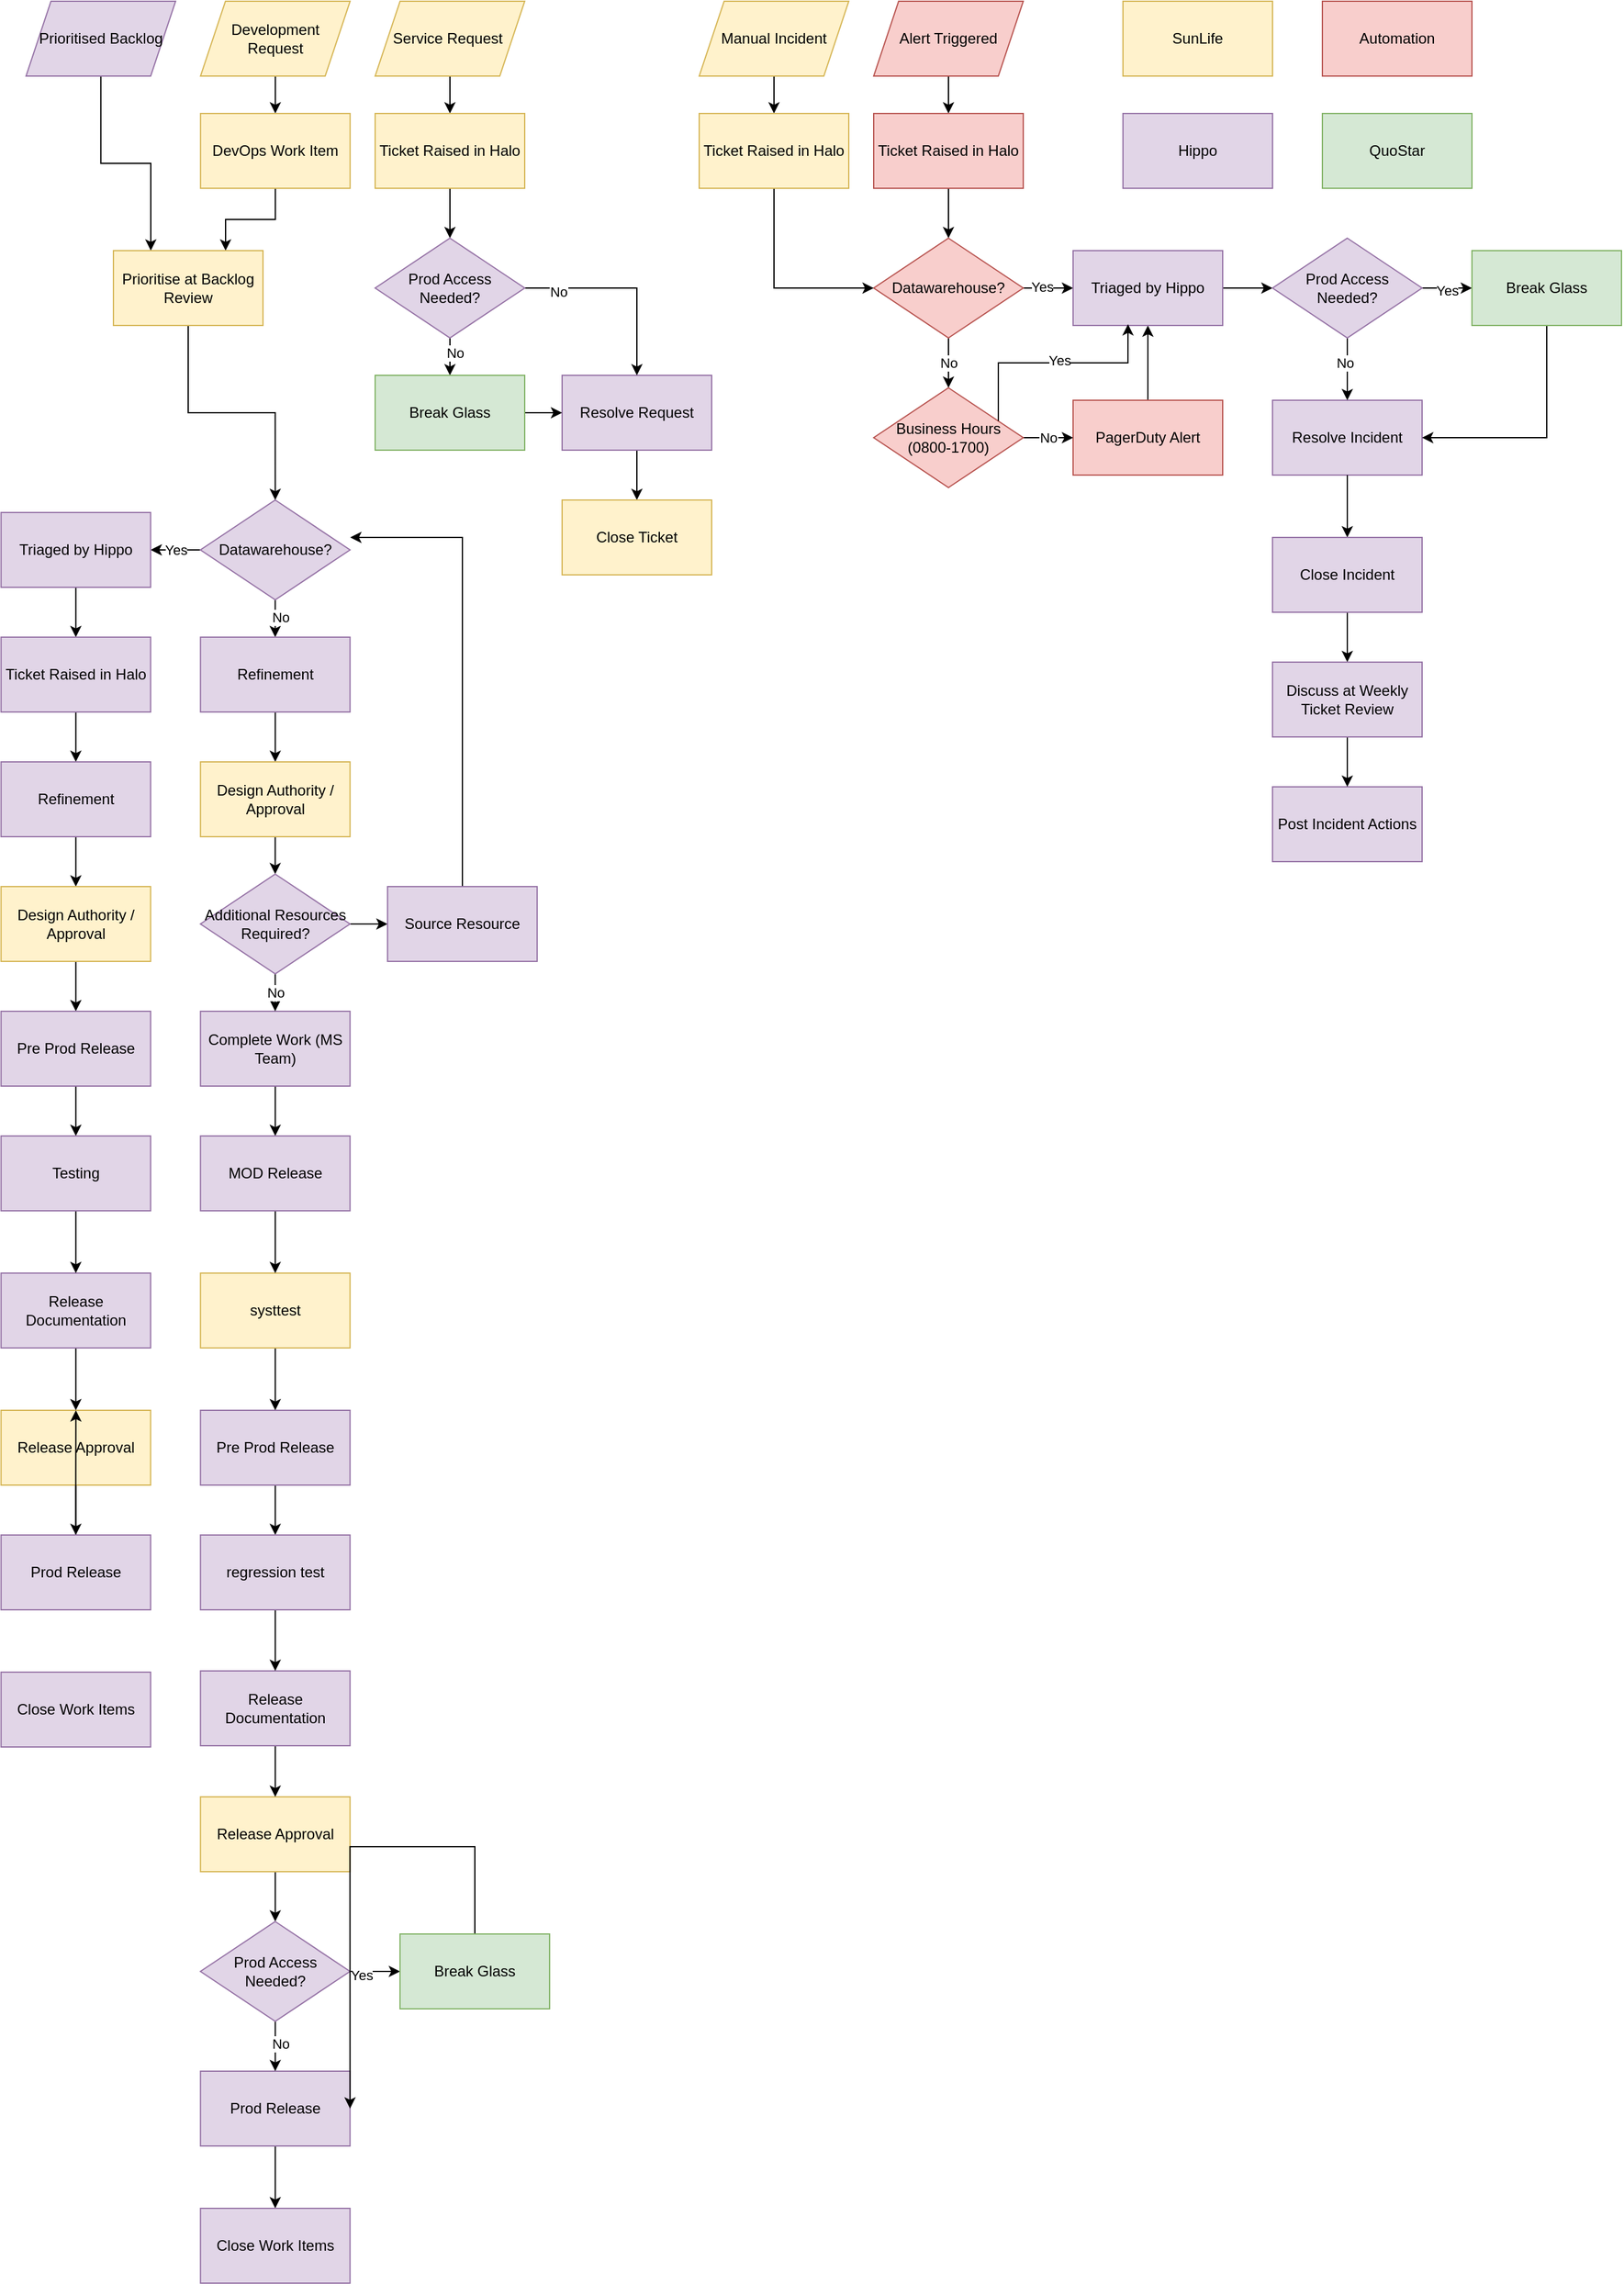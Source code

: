 <mxfile version="26.1.2">
  <diagram name="Page-1" id="c7558073-3199-34d8-9f00-42111426c3f3">
    <mxGraphModel dx="2997" dy="1389" grid="1" gridSize="10" guides="1" tooltips="1" connect="1" arrows="1" fold="1" page="1" pageScale="1" pageWidth="826" pageHeight="1169" background="none" math="0" shadow="0">
      <root>
        <mxCell id="0" />
        <mxCell id="1" parent="0" />
        <mxCell id="7wCd9xXMiUG44QtGpDFo-137" value="" style="edgeStyle=orthogonalEdgeStyle;rounded=0;orthogonalLoop=1;jettySize=auto;html=1;" parent="1" source="7wCd9xXMiUG44QtGpDFo-96" target="7wCd9xXMiUG44QtGpDFo-99" edge="1">
          <mxGeometry relative="1" as="geometry" />
        </mxCell>
        <mxCell id="7wCd9xXMiUG44QtGpDFo-96" value="Alert Triggered" style="shape=parallelogram;perimeter=parallelogramPerimeter;whiteSpace=wrap;html=1;fixedSize=1;fillColor=#f8cecc;strokeColor=#b85450;" parent="1" vertex="1">
          <mxGeometry x="150" y="40" width="120" height="60" as="geometry" />
        </mxCell>
        <mxCell id="7wCd9xXMiUG44QtGpDFo-138" value="" style="edgeStyle=orthogonalEdgeStyle;rounded=0;orthogonalLoop=1;jettySize=auto;html=1;" parent="1" source="7wCd9xXMiUG44QtGpDFo-99" target="7wCd9xXMiUG44QtGpDFo-101" edge="1">
          <mxGeometry relative="1" as="geometry" />
        </mxCell>
        <mxCell id="7wCd9xXMiUG44QtGpDFo-99" value="Ticket Raised in Halo" style="rounded=0;whiteSpace=wrap;html=1;fillColor=#f8cecc;strokeColor=#b85450;" parent="1" vertex="1">
          <mxGeometry x="150" y="130" width="120" height="60" as="geometry" />
        </mxCell>
        <mxCell id="7wCd9xXMiUG44QtGpDFo-108" value="No" style="edgeStyle=orthogonalEdgeStyle;rounded=0;orthogonalLoop=1;jettySize=auto;html=1;" parent="1" source="7wCd9xXMiUG44QtGpDFo-101" target="7wCd9xXMiUG44QtGpDFo-107" edge="1">
          <mxGeometry relative="1" as="geometry" />
        </mxCell>
        <mxCell id="7wCd9xXMiUG44QtGpDFo-111" value="" style="edgeStyle=orthogonalEdgeStyle;rounded=0;orthogonalLoop=1;jettySize=auto;html=1;" parent="1" source="7wCd9xXMiUG44QtGpDFo-101" target="7wCd9xXMiUG44QtGpDFo-110" edge="1">
          <mxGeometry relative="1" as="geometry" />
        </mxCell>
        <mxCell id="7wCd9xXMiUG44QtGpDFo-112" value="Yes" style="edgeLabel;html=1;align=center;verticalAlign=middle;resizable=0;points=[];" parent="7wCd9xXMiUG44QtGpDFo-111" vertex="1" connectable="0">
          <mxGeometry x="-0.25" y="1" relative="1" as="geometry">
            <mxPoint as="offset" />
          </mxGeometry>
        </mxCell>
        <mxCell id="7wCd9xXMiUG44QtGpDFo-101" value="Datawarehouse?" style="rhombus;whiteSpace=wrap;html=1;fillColor=#f8cecc;strokeColor=#b85450;" parent="1" vertex="1">
          <mxGeometry x="150" y="230" width="120" height="80" as="geometry" />
        </mxCell>
        <mxCell id="7wCd9xXMiUG44QtGpDFo-144" value="" style="edgeStyle=orthogonalEdgeStyle;rounded=0;orthogonalLoop=1;jettySize=auto;html=1;" parent="1" source="7wCd9xXMiUG44QtGpDFo-103" target="7wCd9xXMiUG44QtGpDFo-110" edge="1">
          <mxGeometry relative="1" as="geometry" />
        </mxCell>
        <mxCell id="7wCd9xXMiUG44QtGpDFo-103" value="PagerDuty Alert" style="rounded=0;whiteSpace=wrap;html=1;fillColor=#f8cecc;strokeColor=#b85450;" parent="1" vertex="1">
          <mxGeometry x="310" y="360" width="120" height="60" as="geometry" />
        </mxCell>
        <mxCell id="7wCd9xXMiUG44QtGpDFo-109" value="No" style="edgeStyle=orthogonalEdgeStyle;rounded=0;orthogonalLoop=1;jettySize=auto;html=1;" parent="1" source="7wCd9xXMiUG44QtGpDFo-107" target="7wCd9xXMiUG44QtGpDFo-103" edge="1">
          <mxGeometry relative="1" as="geometry" />
        </mxCell>
        <mxCell id="7wCd9xXMiUG44QtGpDFo-107" value="Business Hours&lt;br&gt;(0800-1700)" style="rhombus;whiteSpace=wrap;html=1;fillColor=#f8cecc;strokeColor=#b85450;" parent="1" vertex="1">
          <mxGeometry x="150" y="350" width="120" height="80" as="geometry" />
        </mxCell>
        <mxCell id="7wCd9xXMiUG44QtGpDFo-140" value="" style="edgeStyle=orthogonalEdgeStyle;rounded=0;orthogonalLoop=1;jettySize=auto;html=1;" parent="1" source="7wCd9xXMiUG44QtGpDFo-110" edge="1">
          <mxGeometry relative="1" as="geometry">
            <mxPoint x="470" y="270" as="targetPoint" />
          </mxGeometry>
        </mxCell>
        <mxCell id="7wCd9xXMiUG44QtGpDFo-110" value="Triaged by Hippo" style="rounded=0;whiteSpace=wrap;html=1;fillColor=#e1d5e7;strokeColor=#9673a6;" parent="1" vertex="1">
          <mxGeometry x="310" y="240" width="120" height="60" as="geometry" />
        </mxCell>
        <mxCell id="7wCd9xXMiUG44QtGpDFo-113" value="Resolve Incident" style="rounded=0;whiteSpace=wrap;html=1;fillColor=#e1d5e7;strokeColor=#9673a6;" parent="1" vertex="1">
          <mxGeometry x="470" y="360" width="120" height="60" as="geometry" />
        </mxCell>
        <mxCell id="7wCd9xXMiUG44QtGpDFo-119" value="Post Incident Actions" style="rounded=0;whiteSpace=wrap;html=1;fillColor=#e1d5e7;strokeColor=#9673a6;" parent="1" vertex="1">
          <mxGeometry x="470" y="670" width="120" height="60" as="geometry" />
        </mxCell>
        <mxCell id="7wCd9xXMiUG44QtGpDFo-122" value="" style="edgeStyle=orthogonalEdgeStyle;rounded=0;orthogonalLoop=1;jettySize=auto;html=1;" parent="1" source="7wCd9xXMiUG44QtGpDFo-120" target="7wCd9xXMiUG44QtGpDFo-113" edge="1">
          <mxGeometry relative="1" as="geometry" />
        </mxCell>
        <mxCell id="7wCd9xXMiUG44QtGpDFo-123" value="No" style="edgeLabel;html=1;align=center;verticalAlign=middle;resizable=0;points=[];" parent="7wCd9xXMiUG44QtGpDFo-122" vertex="1" connectable="0">
          <mxGeometry x="-0.2" y="-2" relative="1" as="geometry">
            <mxPoint as="offset" />
          </mxGeometry>
        </mxCell>
        <mxCell id="7wCd9xXMiUG44QtGpDFo-125" value="" style="edgeStyle=orthogonalEdgeStyle;rounded=0;orthogonalLoop=1;jettySize=auto;html=1;" parent="1" source="7wCd9xXMiUG44QtGpDFo-120" target="7wCd9xXMiUG44QtGpDFo-124" edge="1">
          <mxGeometry relative="1" as="geometry" />
        </mxCell>
        <mxCell id="7wCd9xXMiUG44QtGpDFo-126" value="Yes" style="edgeLabel;html=1;align=center;verticalAlign=middle;resizable=0;points=[];" parent="7wCd9xXMiUG44QtGpDFo-125" vertex="1" connectable="0">
          <mxGeometry y="-2" relative="1" as="geometry">
            <mxPoint as="offset" />
          </mxGeometry>
        </mxCell>
        <mxCell id="7wCd9xXMiUG44QtGpDFo-120" value="Prod Access Needed?" style="rhombus;whiteSpace=wrap;html=1;fillColor=#e1d5e7;strokeColor=#9673a6;" parent="1" vertex="1">
          <mxGeometry x="470" y="230" width="120" height="80" as="geometry" />
        </mxCell>
        <mxCell id="7wCd9xXMiUG44QtGpDFo-147" style="edgeStyle=orthogonalEdgeStyle;rounded=0;orthogonalLoop=1;jettySize=auto;html=1;entryX=1;entryY=0.5;entryDx=0;entryDy=0;" parent="1" source="7wCd9xXMiUG44QtGpDFo-124" target="7wCd9xXMiUG44QtGpDFo-113" edge="1">
          <mxGeometry relative="1" as="geometry">
            <Array as="points">
              <mxPoint x="690" y="390" />
            </Array>
          </mxGeometry>
        </mxCell>
        <mxCell id="7wCd9xXMiUG44QtGpDFo-124" value="Break Glass" style="rounded=0;whiteSpace=wrap;html=1;fillColor=#d5e8d4;strokeColor=#82b366;" parent="1" vertex="1">
          <mxGeometry x="630" y="240" width="120" height="60" as="geometry" />
        </mxCell>
        <mxCell id="7wCd9xXMiUG44QtGpDFo-133" style="edgeStyle=orthogonalEdgeStyle;rounded=0;orthogonalLoop=1;jettySize=auto;html=1;entryX=0.5;entryY=0;entryDx=0;entryDy=0;" parent="1" source="7wCd9xXMiUG44QtGpDFo-130" target="7wCd9xXMiUG44QtGpDFo-132" edge="1">
          <mxGeometry relative="1" as="geometry" />
        </mxCell>
        <mxCell id="7wCd9xXMiUG44QtGpDFo-130" value="Manual Incident" style="shape=parallelogram;perimeter=parallelogramPerimeter;whiteSpace=wrap;html=1;fixedSize=1;fillColor=#fff2cc;strokeColor=#d6b656;" parent="1" vertex="1">
          <mxGeometry x="10" y="40" width="120" height="60" as="geometry" />
        </mxCell>
        <mxCell id="7wCd9xXMiUG44QtGpDFo-136" style="edgeStyle=orthogonalEdgeStyle;rounded=0;orthogonalLoop=1;jettySize=auto;html=1;entryX=0;entryY=0.5;entryDx=0;entryDy=0;" parent="1" source="7wCd9xXMiUG44QtGpDFo-132" target="7wCd9xXMiUG44QtGpDFo-101" edge="1">
          <mxGeometry relative="1" as="geometry">
            <Array as="points">
              <mxPoint x="70" y="270" />
            </Array>
          </mxGeometry>
        </mxCell>
        <mxCell id="7wCd9xXMiUG44QtGpDFo-132" value="Ticket Raised in Halo" style="rounded=0;whiteSpace=wrap;html=1;fillColor=#fff2cc;strokeColor=#d6b656;" parent="1" vertex="1">
          <mxGeometry x="10" y="130" width="120" height="60" as="geometry" />
        </mxCell>
        <mxCell id="7wCd9xXMiUG44QtGpDFo-142" style="edgeStyle=orthogonalEdgeStyle;rounded=0;orthogonalLoop=1;jettySize=auto;html=1;entryX=0.367;entryY=0.983;entryDx=0;entryDy=0;entryPerimeter=0;" parent="1" source="7wCd9xXMiUG44QtGpDFo-107" target="7wCd9xXMiUG44QtGpDFo-110" edge="1">
          <mxGeometry relative="1" as="geometry">
            <Array as="points">
              <mxPoint x="250" y="330" />
              <mxPoint x="354" y="330" />
            </Array>
          </mxGeometry>
        </mxCell>
        <mxCell id="7wCd9xXMiUG44QtGpDFo-143" value="Yes" style="edgeLabel;html=1;align=center;verticalAlign=middle;resizable=0;points=[];" parent="7wCd9xXMiUG44QtGpDFo-142" vertex="1" connectable="0">
          <mxGeometry x="0.053" y="2" relative="1" as="geometry">
            <mxPoint as="offset" />
          </mxGeometry>
        </mxCell>
        <mxCell id="7wCd9xXMiUG44QtGpDFo-150" value="" style="edgeStyle=orthogonalEdgeStyle;rounded=0;orthogonalLoop=1;jettySize=auto;html=1;" parent="1" source="7wCd9xXMiUG44QtGpDFo-148" target="7wCd9xXMiUG44QtGpDFo-149" edge="1">
          <mxGeometry relative="1" as="geometry" />
        </mxCell>
        <mxCell id="7wCd9xXMiUG44QtGpDFo-148" value="Development Request" style="shape=parallelogram;perimeter=parallelogramPerimeter;whiteSpace=wrap;html=1;fixedSize=1;fillColor=#fff2cc;strokeColor=#d6b656;" parent="1" vertex="1">
          <mxGeometry x="-390.11" y="40" width="120" height="60" as="geometry" />
        </mxCell>
        <mxCell id="ksXblaz_DIA4j-NoRxyr-76" style="edgeStyle=orthogonalEdgeStyle;rounded=0;orthogonalLoop=1;jettySize=auto;html=1;entryX=0.75;entryY=0;entryDx=0;entryDy=0;" edge="1" parent="1" source="7wCd9xXMiUG44QtGpDFo-149" target="ksXblaz_DIA4j-NoRxyr-75">
          <mxGeometry relative="1" as="geometry" />
        </mxCell>
        <mxCell id="7wCd9xXMiUG44QtGpDFo-149" value="DevOps Work Item" style="rounded=0;whiteSpace=wrap;html=1;fillColor=#fff2cc;strokeColor=#d6b656;" parent="1" vertex="1">
          <mxGeometry x="-390.11" y="130" width="120" height="60" as="geometry" />
        </mxCell>
        <mxCell id="7wCd9xXMiUG44QtGpDFo-154" value="Yes" style="edgeStyle=orthogonalEdgeStyle;rounded=0;orthogonalLoop=1;jettySize=auto;html=1;" parent="1" source="7wCd9xXMiUG44QtGpDFo-151" target="7wCd9xXMiUG44QtGpDFo-153" edge="1">
          <mxGeometry relative="1" as="geometry" />
        </mxCell>
        <mxCell id="1fZmsGqSmpbLErZDRHlb-26" value="" style="edgeStyle=orthogonalEdgeStyle;rounded=0;orthogonalLoop=1;jettySize=auto;html=1;" parent="1" source="7wCd9xXMiUG44QtGpDFo-151" target="1fZmsGqSmpbLErZDRHlb-19" edge="1">
          <mxGeometry relative="1" as="geometry" />
        </mxCell>
        <mxCell id="1fZmsGqSmpbLErZDRHlb-38" value="No" style="edgeLabel;html=1;align=center;verticalAlign=middle;resizable=0;points=[];" parent="1fZmsGqSmpbLErZDRHlb-26" vertex="1" connectable="0">
          <mxGeometry x="0.004" y="-4" relative="1" as="geometry">
            <mxPoint y="-1" as="offset" />
          </mxGeometry>
        </mxCell>
        <mxCell id="7wCd9xXMiUG44QtGpDFo-151" value="Datawarehouse?" style="rhombus;whiteSpace=wrap;html=1;fillColor=#e1d5e7;strokeColor=#9673a6;" parent="1" vertex="1">
          <mxGeometry x="-390.16" y="440" width="120" height="80" as="geometry" />
        </mxCell>
        <mxCell id="7wCd9xXMiUG44QtGpDFo-157" value="" style="edgeStyle=orthogonalEdgeStyle;rounded=0;orthogonalLoop=1;jettySize=auto;html=1;" parent="1" source="7wCd9xXMiUG44QtGpDFo-153" target="7wCd9xXMiUG44QtGpDFo-156" edge="1">
          <mxGeometry relative="1" as="geometry" />
        </mxCell>
        <mxCell id="7wCd9xXMiUG44QtGpDFo-153" value="Triaged by Hippo" style="rounded=0;whiteSpace=wrap;html=1;fillColor=#e1d5e7;strokeColor=#9673a6;" parent="1" vertex="1">
          <mxGeometry x="-550.16" y="450" width="120" height="60" as="geometry" />
        </mxCell>
        <mxCell id="1fZmsGqSmpbLErZDRHlb-2" value="" style="edgeStyle=orthogonalEdgeStyle;rounded=0;orthogonalLoop=1;jettySize=auto;html=1;" parent="1" source="7wCd9xXMiUG44QtGpDFo-156" target="1fZmsGqSmpbLErZDRHlb-1" edge="1">
          <mxGeometry relative="1" as="geometry" />
        </mxCell>
        <mxCell id="7wCd9xXMiUG44QtGpDFo-156" value="Ticket Raised in Halo" style="rounded=0;whiteSpace=wrap;html=1;fillColor=#e1d5e7;strokeColor=#9673a6;" parent="1" vertex="1">
          <mxGeometry x="-550.16" y="550" width="120" height="60" as="geometry" />
        </mxCell>
        <mxCell id="ksXblaz_DIA4j-NoRxyr-16" value="" style="edgeStyle=orthogonalEdgeStyle;rounded=0;orthogonalLoop=1;jettySize=auto;html=1;" edge="1" parent="1" source="1fZmsGqSmpbLErZDRHlb-1" target="ksXblaz_DIA4j-NoRxyr-14">
          <mxGeometry relative="1" as="geometry" />
        </mxCell>
        <mxCell id="1fZmsGqSmpbLErZDRHlb-1" value="Refinement" style="rounded=0;whiteSpace=wrap;html=1;fillColor=#e1d5e7;strokeColor=#9673a6;" parent="1" vertex="1">
          <mxGeometry x="-550.16" y="650" width="120" height="60" as="geometry" />
        </mxCell>
        <mxCell id="ksXblaz_DIA4j-NoRxyr-26" value="" style="edgeStyle=orthogonalEdgeStyle;rounded=0;orthogonalLoop=1;jettySize=auto;html=1;" edge="1" parent="1" source="1fZmsGqSmpbLErZDRHlb-5" target="ksXblaz_DIA4j-NoRxyr-24">
          <mxGeometry relative="1" as="geometry" />
        </mxCell>
        <mxCell id="1fZmsGqSmpbLErZDRHlb-5" value="Pre Prod Release" style="rounded=0;whiteSpace=wrap;html=1;fillColor=#e1d5e7;strokeColor=#9673a6;" parent="1" vertex="1">
          <mxGeometry x="-390.16" y="1170" width="120" height="60" as="geometry" />
        </mxCell>
        <mxCell id="ksXblaz_DIA4j-NoRxyr-22" value="" style="edgeStyle=orthogonalEdgeStyle;rounded=0;orthogonalLoop=1;jettySize=auto;html=1;" edge="1" parent="1" source="1fZmsGqSmpbLErZDRHlb-7" target="1fZmsGqSmpbLErZDRHlb-5">
          <mxGeometry relative="1" as="geometry" />
        </mxCell>
        <mxCell id="1fZmsGqSmpbLErZDRHlb-7" value="systtest" style="rounded=0;whiteSpace=wrap;html=1;fillColor=#fff2cc;strokeColor=#d6b656;" parent="1" vertex="1">
          <mxGeometry x="-390.16" y="1060" width="120" height="60" as="geometry" />
        </mxCell>
        <mxCell id="ksXblaz_DIA4j-NoRxyr-54" value="" style="edgeStyle=orthogonalEdgeStyle;rounded=0;orthogonalLoop=1;jettySize=auto;html=1;" edge="1" parent="1" source="1fZmsGqSmpbLErZDRHlb-9" target="ksXblaz_DIA4j-NoRxyr-52">
          <mxGeometry relative="1" as="geometry" />
        </mxCell>
        <mxCell id="1fZmsGqSmpbLErZDRHlb-9" value="Release Approval" style="rounded=0;whiteSpace=wrap;html=1;fillColor=#fff2cc;strokeColor=#d6b656;" parent="1" vertex="1">
          <mxGeometry x="-390.16" y="1480" width="120" height="60" as="geometry" />
        </mxCell>
        <mxCell id="ksXblaz_DIA4j-NoRxyr-58" value="" style="edgeStyle=orthogonalEdgeStyle;rounded=0;orthogonalLoop=1;jettySize=auto;html=1;" edge="1" parent="1" source="1fZmsGqSmpbLErZDRHlb-13" target="1fZmsGqSmpbLErZDRHlb-25">
          <mxGeometry relative="1" as="geometry" />
        </mxCell>
        <mxCell id="1fZmsGqSmpbLErZDRHlb-13" value="Prod Release" style="rounded=0;whiteSpace=wrap;html=1;fillColor=#e1d5e7;strokeColor=#9673a6;" parent="1" vertex="1">
          <mxGeometry x="-390.16" y="1700" width="120" height="60" as="geometry" />
        </mxCell>
        <mxCell id="ksXblaz_DIA4j-NoRxyr-77" style="edgeStyle=orthogonalEdgeStyle;rounded=0;orthogonalLoop=1;jettySize=auto;html=1;entryX=0.25;entryY=0;entryDx=0;entryDy=0;" edge="1" parent="1" source="1fZmsGqSmpbLErZDRHlb-17" target="ksXblaz_DIA4j-NoRxyr-75">
          <mxGeometry relative="1" as="geometry" />
        </mxCell>
        <mxCell id="1fZmsGqSmpbLErZDRHlb-17" value="Prioritised Backlog" style="shape=parallelogram;perimeter=parallelogramPerimeter;whiteSpace=wrap;html=1;fixedSize=1;fillColor=#e1d5e7;strokeColor=#9673a6;" parent="1" vertex="1">
          <mxGeometry x="-530.11" y="40" width="120" height="60" as="geometry" />
        </mxCell>
        <mxCell id="ksXblaz_DIA4j-NoRxyr-12" value="" style="edgeStyle=orthogonalEdgeStyle;rounded=0;orthogonalLoop=1;jettySize=auto;html=1;" edge="1" parent="1" source="1fZmsGqSmpbLErZDRHlb-19" target="ksXblaz_DIA4j-NoRxyr-11">
          <mxGeometry relative="1" as="geometry" />
        </mxCell>
        <mxCell id="1fZmsGqSmpbLErZDRHlb-19" value="Refinement" style="rounded=0;whiteSpace=wrap;html=1;fillColor=#e1d5e7;strokeColor=#9673a6;" parent="1" vertex="1">
          <mxGeometry x="-390.16" y="550" width="120" height="60" as="geometry" />
        </mxCell>
        <mxCell id="1fZmsGqSmpbLErZDRHlb-28" value="" style="edgeStyle=orthogonalEdgeStyle;rounded=0;orthogonalLoop=1;jettySize=auto;html=1;" parent="1" source="1fZmsGqSmpbLErZDRHlb-20" target="1fZmsGqSmpbLErZDRHlb-21" edge="1">
          <mxGeometry relative="1" as="geometry" />
        </mxCell>
        <mxCell id="1fZmsGqSmpbLErZDRHlb-20" value="Complete Work (MS Team)" style="rounded=0;whiteSpace=wrap;html=1;fillColor=#e1d5e7;strokeColor=#9673a6;" parent="1" vertex="1">
          <mxGeometry x="-390.16" y="850" width="120" height="60" as="geometry" />
        </mxCell>
        <mxCell id="ksXblaz_DIA4j-NoRxyr-21" value="" style="edgeStyle=orthogonalEdgeStyle;rounded=0;orthogonalLoop=1;jettySize=auto;html=1;" edge="1" parent="1" source="1fZmsGqSmpbLErZDRHlb-21" target="1fZmsGqSmpbLErZDRHlb-7">
          <mxGeometry relative="1" as="geometry" />
        </mxCell>
        <mxCell id="1fZmsGqSmpbLErZDRHlb-21" value="MOD Release" style="rounded=0;whiteSpace=wrap;html=1;fillColor=#e1d5e7;strokeColor=#9673a6;" parent="1" vertex="1">
          <mxGeometry x="-390.16" y="950" width="120" height="60" as="geometry" />
        </mxCell>
        <mxCell id="ksXblaz_DIA4j-NoRxyr-30" value="" style="edgeStyle=orthogonalEdgeStyle;rounded=0;orthogonalLoop=1;jettySize=auto;html=1;" edge="1" parent="1" source="1fZmsGqSmpbLErZDRHlb-23" target="1fZmsGqSmpbLErZDRHlb-9">
          <mxGeometry relative="1" as="geometry" />
        </mxCell>
        <mxCell id="1fZmsGqSmpbLErZDRHlb-23" value="Release Documentation" style="rounded=0;whiteSpace=wrap;html=1;fillColor=#e1d5e7;strokeColor=#9673a6;" parent="1" vertex="1">
          <mxGeometry x="-390.16" y="1379" width="120" height="60" as="geometry" />
        </mxCell>
        <mxCell id="1fZmsGqSmpbLErZDRHlb-25" value="Close Work Items" style="rounded=0;whiteSpace=wrap;html=1;fillColor=#e1d5e7;strokeColor=#9673a6;" parent="1" vertex="1">
          <mxGeometry x="-390.16" y="1810" width="120" height="60" as="geometry" />
        </mxCell>
        <mxCell id="1fZmsGqSmpbLErZDRHlb-34" value="SunLife" style="rounded=0;whiteSpace=wrap;html=1;fillColor=#fff2cc;strokeColor=#d6b656;" parent="1" vertex="1">
          <mxGeometry x="350" y="40" width="120" height="60" as="geometry" />
        </mxCell>
        <mxCell id="1fZmsGqSmpbLErZDRHlb-35" value="Hippo" style="rounded=0;whiteSpace=wrap;html=1;fillColor=#e1d5e7;strokeColor=#9673a6;" parent="1" vertex="1">
          <mxGeometry x="350" y="130" width="120" height="60" as="geometry" />
        </mxCell>
        <mxCell id="1fZmsGqSmpbLErZDRHlb-36" value="QuoStar" style="rounded=0;whiteSpace=wrap;html=1;fillColor=#d5e8d4;strokeColor=#82b366;" parent="1" vertex="1">
          <mxGeometry x="510" y="130" width="120" height="60" as="geometry" />
        </mxCell>
        <mxCell id="1fZmsGqSmpbLErZDRHlb-37" value="Automation" style="rounded=0;whiteSpace=wrap;html=1;fillColor=#f8cecc;strokeColor=#b85450;" parent="1" vertex="1">
          <mxGeometry x="510" y="40" width="120" height="60" as="geometry" />
        </mxCell>
        <mxCell id="ksXblaz_DIA4j-NoRxyr-4" value="" style="edgeStyle=orthogonalEdgeStyle;rounded=0;orthogonalLoop=1;jettySize=auto;html=1;" edge="1" parent="1" source="ksXblaz_DIA4j-NoRxyr-1" target="ksXblaz_DIA4j-NoRxyr-3">
          <mxGeometry relative="1" as="geometry" />
        </mxCell>
        <mxCell id="ksXblaz_DIA4j-NoRxyr-1" value="Service Request&amp;nbsp;" style="shape=parallelogram;perimeter=parallelogramPerimeter;whiteSpace=wrap;html=1;fixedSize=1;fillColor=#fff2cc;strokeColor=#d6b656;" vertex="1" parent="1">
          <mxGeometry x="-250" y="40" width="120" height="60" as="geometry" />
        </mxCell>
        <mxCell id="ksXblaz_DIA4j-NoRxyr-65" value="" style="edgeStyle=orthogonalEdgeStyle;rounded=0;orthogonalLoop=1;jettySize=auto;html=1;" edge="1" parent="1" source="ksXblaz_DIA4j-NoRxyr-3" target="ksXblaz_DIA4j-NoRxyr-64">
          <mxGeometry relative="1" as="geometry" />
        </mxCell>
        <mxCell id="ksXblaz_DIA4j-NoRxyr-3" value="Ticket Raised in Halo" style="rounded=0;whiteSpace=wrap;html=1;fillColor=#fff2cc;strokeColor=#d6b656;" vertex="1" parent="1">
          <mxGeometry x="-250" y="130" width="120" height="60" as="geometry" />
        </mxCell>
        <mxCell id="ksXblaz_DIA4j-NoRxyr-10" value="" style="edgeStyle=orthogonalEdgeStyle;rounded=0;orthogonalLoop=1;jettySize=auto;html=1;" edge="1" parent="1" source="ksXblaz_DIA4j-NoRxyr-5" target="ksXblaz_DIA4j-NoRxyr-9">
          <mxGeometry relative="1" as="geometry" />
        </mxCell>
        <mxCell id="ksXblaz_DIA4j-NoRxyr-5" value="Resolve Request" style="rounded=0;whiteSpace=wrap;html=1;fillColor=#e1d5e7;strokeColor=#9673a6;" vertex="1" parent="1">
          <mxGeometry x="-100" y="340" width="120" height="60" as="geometry" />
        </mxCell>
        <mxCell id="ksXblaz_DIA4j-NoRxyr-8" value="" style="edgeStyle=orthogonalEdgeStyle;rounded=0;orthogonalLoop=1;jettySize=auto;html=1;" edge="1" parent="1" source="7wCd9xXMiUG44QtGpDFo-113" target="ksXblaz_DIA4j-NoRxyr-7">
          <mxGeometry relative="1" as="geometry">
            <mxPoint x="530" y="420" as="sourcePoint" />
            <mxPoint x="530" y="540" as="targetPoint" />
          </mxGeometry>
        </mxCell>
        <mxCell id="ksXblaz_DIA4j-NoRxyr-73" style="edgeStyle=orthogonalEdgeStyle;rounded=0;orthogonalLoop=1;jettySize=auto;html=1;entryX=0.5;entryY=0;entryDx=0;entryDy=0;" edge="1" parent="1" source="ksXblaz_DIA4j-NoRxyr-7" target="ksXblaz_DIA4j-NoRxyr-72">
          <mxGeometry relative="1" as="geometry" />
        </mxCell>
        <mxCell id="ksXblaz_DIA4j-NoRxyr-7" value="Close Incident" style="rounded=0;whiteSpace=wrap;html=1;fillColor=#e1d5e7;strokeColor=#9673a6;" vertex="1" parent="1">
          <mxGeometry x="470" y="470" width="120" height="60" as="geometry" />
        </mxCell>
        <mxCell id="ksXblaz_DIA4j-NoRxyr-9" value="Close Ticket" style="rounded=0;whiteSpace=wrap;html=1;fillColor=#fff2cc;strokeColor=#d6b656;" vertex="1" parent="1">
          <mxGeometry x="-100" y="440" width="120" height="60" as="geometry" />
        </mxCell>
        <mxCell id="ksXblaz_DIA4j-NoRxyr-19" value="" style="edgeStyle=orthogonalEdgeStyle;rounded=0;orthogonalLoop=1;jettySize=auto;html=1;" edge="1" parent="1" source="ksXblaz_DIA4j-NoRxyr-11" target="ksXblaz_DIA4j-NoRxyr-17">
          <mxGeometry relative="1" as="geometry" />
        </mxCell>
        <mxCell id="ksXblaz_DIA4j-NoRxyr-11" value="Design Authority / Approval" style="rounded=0;whiteSpace=wrap;html=1;fillColor=#fff2cc;strokeColor=#d6b656;" vertex="1" parent="1">
          <mxGeometry x="-390.16" y="650" width="120" height="60" as="geometry" />
        </mxCell>
        <mxCell id="ksXblaz_DIA4j-NoRxyr-48" value="" style="edgeStyle=orthogonalEdgeStyle;rounded=0;orthogonalLoop=1;jettySize=auto;html=1;" edge="1" parent="1" source="ksXblaz_DIA4j-NoRxyr-14" target="ksXblaz_DIA4j-NoRxyr-35">
          <mxGeometry relative="1" as="geometry" />
        </mxCell>
        <mxCell id="ksXblaz_DIA4j-NoRxyr-14" value="Design Authority / Approval" style="rounded=0;whiteSpace=wrap;html=1;fillColor=#fff2cc;strokeColor=#d6b656;" vertex="1" parent="1">
          <mxGeometry x="-550.16" y="750" width="120" height="60" as="geometry" />
        </mxCell>
        <mxCell id="ksXblaz_DIA4j-NoRxyr-20" value="No" style="edgeStyle=orthogonalEdgeStyle;rounded=0;orthogonalLoop=1;jettySize=auto;html=1;" edge="1" parent="1" source="ksXblaz_DIA4j-NoRxyr-17" target="1fZmsGqSmpbLErZDRHlb-20">
          <mxGeometry relative="1" as="geometry" />
        </mxCell>
        <mxCell id="ksXblaz_DIA4j-NoRxyr-50" value="" style="edgeStyle=orthogonalEdgeStyle;rounded=0;orthogonalLoop=1;jettySize=auto;html=1;" edge="1" parent="1" source="ksXblaz_DIA4j-NoRxyr-17" target="ksXblaz_DIA4j-NoRxyr-49">
          <mxGeometry relative="1" as="geometry" />
        </mxCell>
        <mxCell id="ksXblaz_DIA4j-NoRxyr-17" value="Additional Resources Required?" style="rhombus;whiteSpace=wrap;html=1;fillColor=#e1d5e7;strokeColor=#9673a6;" vertex="1" parent="1">
          <mxGeometry x="-390.16" y="740" width="120" height="80" as="geometry" />
        </mxCell>
        <mxCell id="ksXblaz_DIA4j-NoRxyr-23" style="edgeStyle=orthogonalEdgeStyle;rounded=0;orthogonalLoop=1;jettySize=auto;html=1;exitX=0.5;exitY=1;exitDx=0;exitDy=0;" edge="1" parent="1" source="1fZmsGqSmpbLErZDRHlb-25" target="1fZmsGqSmpbLErZDRHlb-25">
          <mxGeometry relative="1" as="geometry" />
        </mxCell>
        <mxCell id="ksXblaz_DIA4j-NoRxyr-28" style="edgeStyle=orthogonalEdgeStyle;rounded=0;orthogonalLoop=1;jettySize=auto;html=1;entryX=0.5;entryY=0;entryDx=0;entryDy=0;" edge="1" parent="1" source="ksXblaz_DIA4j-NoRxyr-24" target="1fZmsGqSmpbLErZDRHlb-23">
          <mxGeometry relative="1" as="geometry" />
        </mxCell>
        <mxCell id="ksXblaz_DIA4j-NoRxyr-24" value="regression test" style="rounded=0;whiteSpace=wrap;html=1;fillColor=#e1d5e7;strokeColor=#9673a6;" vertex="1" parent="1">
          <mxGeometry x="-390.16" y="1270" width="120" height="60" as="geometry" />
        </mxCell>
        <mxCell id="ksXblaz_DIA4j-NoRxyr-34" value="" style="edgeStyle=orthogonalEdgeStyle;rounded=0;orthogonalLoop=1;jettySize=auto;html=1;" edge="1" parent="1" source="ksXblaz_DIA4j-NoRxyr-35" target="ksXblaz_DIA4j-NoRxyr-47">
          <mxGeometry relative="1" as="geometry" />
        </mxCell>
        <mxCell id="ksXblaz_DIA4j-NoRxyr-35" value="Pre Prod Release" style="rounded=0;whiteSpace=wrap;html=1;fillColor=#e1d5e7;strokeColor=#9673a6;" vertex="1" parent="1">
          <mxGeometry x="-550.16" y="850" width="120" height="60" as="geometry" />
        </mxCell>
        <mxCell id="ksXblaz_DIA4j-NoRxyr-36" value="" style="edgeStyle=orthogonalEdgeStyle;rounded=0;orthogonalLoop=1;jettySize=auto;html=1;" edge="1" parent="1" source="ksXblaz_DIA4j-NoRxyr-37" target="ksXblaz_DIA4j-NoRxyr-39">
          <mxGeometry relative="1" as="geometry" />
        </mxCell>
        <mxCell id="ksXblaz_DIA4j-NoRxyr-37" value="Release Approval" style="rounded=0;whiteSpace=wrap;html=1;fillColor=#fff2cc;strokeColor=#d6b656;" vertex="1" parent="1">
          <mxGeometry x="-550.16" y="1170" width="120" height="60" as="geometry" />
        </mxCell>
        <mxCell id="ksXblaz_DIA4j-NoRxyr-38" value="" style="edgeStyle=orthogonalEdgeStyle;rounded=0;orthogonalLoop=1;jettySize=auto;html=1;" edge="1" parent="1" source="ksXblaz_DIA4j-NoRxyr-39">
          <mxGeometry relative="1" as="geometry">
            <mxPoint x="-490.11" y="1170" as="targetPoint" />
          </mxGeometry>
        </mxCell>
        <mxCell id="ksXblaz_DIA4j-NoRxyr-39" value="Prod Release" style="rounded=0;whiteSpace=wrap;html=1;fillColor=#e1d5e7;strokeColor=#9673a6;" vertex="1" parent="1">
          <mxGeometry x="-550.16" y="1270" width="120" height="60" as="geometry" />
        </mxCell>
        <mxCell id="ksXblaz_DIA4j-NoRxyr-42" value="" style="edgeStyle=orthogonalEdgeStyle;rounded=0;orthogonalLoop=1;jettySize=auto;html=1;" edge="1" parent="1" source="ksXblaz_DIA4j-NoRxyr-43" target="ksXblaz_DIA4j-NoRxyr-37">
          <mxGeometry relative="1" as="geometry" />
        </mxCell>
        <mxCell id="ksXblaz_DIA4j-NoRxyr-43" value="Release Documentation" style="rounded=0;whiteSpace=wrap;html=1;fillColor=#e1d5e7;strokeColor=#9673a6;" vertex="1" parent="1">
          <mxGeometry x="-550.16" y="1060" width="120" height="60" as="geometry" />
        </mxCell>
        <mxCell id="ksXblaz_DIA4j-NoRxyr-44" value="Close Work Items" style="rounded=0;whiteSpace=wrap;html=1;fillColor=#e1d5e7;strokeColor=#9673a6;" vertex="1" parent="1">
          <mxGeometry x="-550.16" y="1380" width="120" height="60" as="geometry" />
        </mxCell>
        <mxCell id="ksXblaz_DIA4j-NoRxyr-45" style="edgeStyle=orthogonalEdgeStyle;rounded=0;orthogonalLoop=1;jettySize=auto;html=1;exitX=0.5;exitY=1;exitDx=0;exitDy=0;" edge="1" parent="1" source="ksXblaz_DIA4j-NoRxyr-44" target="ksXblaz_DIA4j-NoRxyr-44">
          <mxGeometry relative="1" as="geometry" />
        </mxCell>
        <mxCell id="ksXblaz_DIA4j-NoRxyr-46" style="edgeStyle=orthogonalEdgeStyle;rounded=0;orthogonalLoop=1;jettySize=auto;html=1;entryX=0.5;entryY=0;entryDx=0;entryDy=0;" edge="1" parent="1" source="ksXblaz_DIA4j-NoRxyr-47" target="ksXblaz_DIA4j-NoRxyr-43">
          <mxGeometry relative="1" as="geometry" />
        </mxCell>
        <mxCell id="ksXblaz_DIA4j-NoRxyr-47" value="Testing" style="rounded=0;whiteSpace=wrap;html=1;fillColor=#e1d5e7;strokeColor=#9673a6;" vertex="1" parent="1">
          <mxGeometry x="-550.16" y="950" width="120" height="60" as="geometry" />
        </mxCell>
        <mxCell id="ksXblaz_DIA4j-NoRxyr-51" style="edgeStyle=orthogonalEdgeStyle;rounded=0;orthogonalLoop=1;jettySize=auto;html=1;" edge="1" parent="1" source="ksXblaz_DIA4j-NoRxyr-49">
          <mxGeometry relative="1" as="geometry">
            <mxPoint x="-270" y="470" as="targetPoint" />
            <Array as="points">
              <mxPoint x="-180" y="470" />
            </Array>
          </mxGeometry>
        </mxCell>
        <mxCell id="ksXblaz_DIA4j-NoRxyr-49" value="Source Resource" style="rounded=0;whiteSpace=wrap;html=1;fillColor=#e1d5e7;strokeColor=#9673a6;" vertex="1" parent="1">
          <mxGeometry x="-240.05" y="750" width="120" height="60" as="geometry" />
        </mxCell>
        <mxCell id="ksXblaz_DIA4j-NoRxyr-56" value="" style="edgeStyle=orthogonalEdgeStyle;rounded=0;orthogonalLoop=1;jettySize=auto;html=1;" edge="1" parent="1" source="ksXblaz_DIA4j-NoRxyr-52" target="1fZmsGqSmpbLErZDRHlb-13">
          <mxGeometry relative="1" as="geometry" />
        </mxCell>
        <mxCell id="ksXblaz_DIA4j-NoRxyr-57" value="No" style="edgeLabel;html=1;align=center;verticalAlign=middle;resizable=0;points=[];" vertex="1" connectable="0" parent="ksXblaz_DIA4j-NoRxyr-56">
          <mxGeometry x="-0.133" y="4" relative="1" as="geometry">
            <mxPoint as="offset" />
          </mxGeometry>
        </mxCell>
        <mxCell id="ksXblaz_DIA4j-NoRxyr-61" value="" style="edgeStyle=orthogonalEdgeStyle;rounded=0;orthogonalLoop=1;jettySize=auto;html=1;" edge="1" parent="1" source="ksXblaz_DIA4j-NoRxyr-52" target="ksXblaz_DIA4j-NoRxyr-59">
          <mxGeometry relative="1" as="geometry" />
        </mxCell>
        <mxCell id="ksXblaz_DIA4j-NoRxyr-62" value="Yes" style="edgeLabel;html=1;align=center;verticalAlign=middle;resizable=0;points=[];" vertex="1" connectable="0" parent="ksXblaz_DIA4j-NoRxyr-61">
          <mxGeometry x="-0.529" y="-3" relative="1" as="geometry">
            <mxPoint x="-1" as="offset" />
          </mxGeometry>
        </mxCell>
        <mxCell id="ksXblaz_DIA4j-NoRxyr-52" value="Prod Access Needed?" style="rhombus;whiteSpace=wrap;html=1;fillColor=#e1d5e7;strokeColor=#9673a6;" vertex="1" parent="1">
          <mxGeometry x="-390.16" y="1580" width="120" height="80" as="geometry" />
        </mxCell>
        <mxCell id="ksXblaz_DIA4j-NoRxyr-63" style="edgeStyle=orthogonalEdgeStyle;rounded=0;orthogonalLoop=1;jettySize=auto;html=1;entryX=1;entryY=0.5;entryDx=0;entryDy=0;" edge="1" parent="1" source="ksXblaz_DIA4j-NoRxyr-59" target="1fZmsGqSmpbLErZDRHlb-13">
          <mxGeometry relative="1" as="geometry">
            <Array as="points">
              <mxPoint x="-170" y="1520" />
            </Array>
          </mxGeometry>
        </mxCell>
        <mxCell id="ksXblaz_DIA4j-NoRxyr-59" value="Break Glass" style="rounded=0;whiteSpace=wrap;html=1;fillColor=#d5e8d4;strokeColor=#82b366;" vertex="1" parent="1">
          <mxGeometry x="-230.05" y="1590" width="120" height="60" as="geometry" />
        </mxCell>
        <mxCell id="ksXblaz_DIA4j-NoRxyr-66" style="edgeStyle=orthogonalEdgeStyle;rounded=0;orthogonalLoop=1;jettySize=auto;html=1;" edge="1" parent="1" source="ksXblaz_DIA4j-NoRxyr-64" target="ksXblaz_DIA4j-NoRxyr-5">
          <mxGeometry relative="1" as="geometry" />
        </mxCell>
        <mxCell id="ksXblaz_DIA4j-NoRxyr-67" value="No" style="edgeLabel;html=1;align=center;verticalAlign=middle;resizable=0;points=[];" vertex="1" connectable="0" parent="ksXblaz_DIA4j-NoRxyr-66">
          <mxGeometry x="-0.654" y="-3" relative="1" as="geometry">
            <mxPoint x="-1" as="offset" />
          </mxGeometry>
        </mxCell>
        <mxCell id="ksXblaz_DIA4j-NoRxyr-69" style="edgeStyle=orthogonalEdgeStyle;rounded=0;orthogonalLoop=1;jettySize=auto;html=1;exitX=0.5;exitY=1;exitDx=0;exitDy=0;entryX=0.5;entryY=0;entryDx=0;entryDy=0;" edge="1" parent="1" source="ksXblaz_DIA4j-NoRxyr-64" target="ksXblaz_DIA4j-NoRxyr-68">
          <mxGeometry relative="1" as="geometry" />
        </mxCell>
        <mxCell id="ksXblaz_DIA4j-NoRxyr-70" value="No" style="edgeLabel;html=1;align=center;verticalAlign=middle;resizable=0;points=[];" vertex="1" connectable="0" parent="ksXblaz_DIA4j-NoRxyr-69">
          <mxGeometry x="-0.244" y="4" relative="1" as="geometry">
            <mxPoint as="offset" />
          </mxGeometry>
        </mxCell>
        <mxCell id="ksXblaz_DIA4j-NoRxyr-64" value="Prod Access Needed?" style="rhombus;whiteSpace=wrap;html=1;fillColor=#e1d5e7;strokeColor=#9673a6;" vertex="1" parent="1">
          <mxGeometry x="-250" y="230" width="120" height="80" as="geometry" />
        </mxCell>
        <mxCell id="ksXblaz_DIA4j-NoRxyr-71" style="edgeStyle=orthogonalEdgeStyle;rounded=0;orthogonalLoop=1;jettySize=auto;html=1;entryX=0;entryY=0.5;entryDx=0;entryDy=0;" edge="1" parent="1" source="ksXblaz_DIA4j-NoRxyr-68" target="ksXblaz_DIA4j-NoRxyr-5">
          <mxGeometry relative="1" as="geometry" />
        </mxCell>
        <mxCell id="ksXblaz_DIA4j-NoRxyr-68" value="Break Glass" style="rounded=0;whiteSpace=wrap;html=1;fillColor=#d5e8d4;strokeColor=#82b366;" vertex="1" parent="1">
          <mxGeometry x="-250" y="340" width="120" height="60" as="geometry" />
        </mxCell>
        <mxCell id="ksXblaz_DIA4j-NoRxyr-74" style="edgeStyle=orthogonalEdgeStyle;rounded=0;orthogonalLoop=1;jettySize=auto;html=1;exitX=0.5;exitY=1;exitDx=0;exitDy=0;entryX=0.5;entryY=0;entryDx=0;entryDy=0;" edge="1" parent="1" source="ksXblaz_DIA4j-NoRxyr-72" target="7wCd9xXMiUG44QtGpDFo-119">
          <mxGeometry relative="1" as="geometry" />
        </mxCell>
        <mxCell id="ksXblaz_DIA4j-NoRxyr-72" value="Discuss at Weekly Ticket Review" style="rounded=0;whiteSpace=wrap;html=1;fillColor=#e1d5e7;strokeColor=#9673a6;" vertex="1" parent="1">
          <mxGeometry x="470" y="570" width="120" height="60" as="geometry" />
        </mxCell>
        <mxCell id="ksXblaz_DIA4j-NoRxyr-78" style="edgeStyle=orthogonalEdgeStyle;rounded=0;orthogonalLoop=1;jettySize=auto;html=1;entryX=0.5;entryY=0;entryDx=0;entryDy=0;" edge="1" parent="1" source="ksXblaz_DIA4j-NoRxyr-75" target="7wCd9xXMiUG44QtGpDFo-151">
          <mxGeometry relative="1" as="geometry" />
        </mxCell>
        <mxCell id="ksXblaz_DIA4j-NoRxyr-75" value="Prioritise at Backlog Review" style="rounded=0;whiteSpace=wrap;html=1;fillColor=#fff2cc;strokeColor=#d6b656;" vertex="1" parent="1">
          <mxGeometry x="-460" y="240" width="120" height="60" as="geometry" />
        </mxCell>
      </root>
    </mxGraphModel>
  </diagram>
</mxfile>
